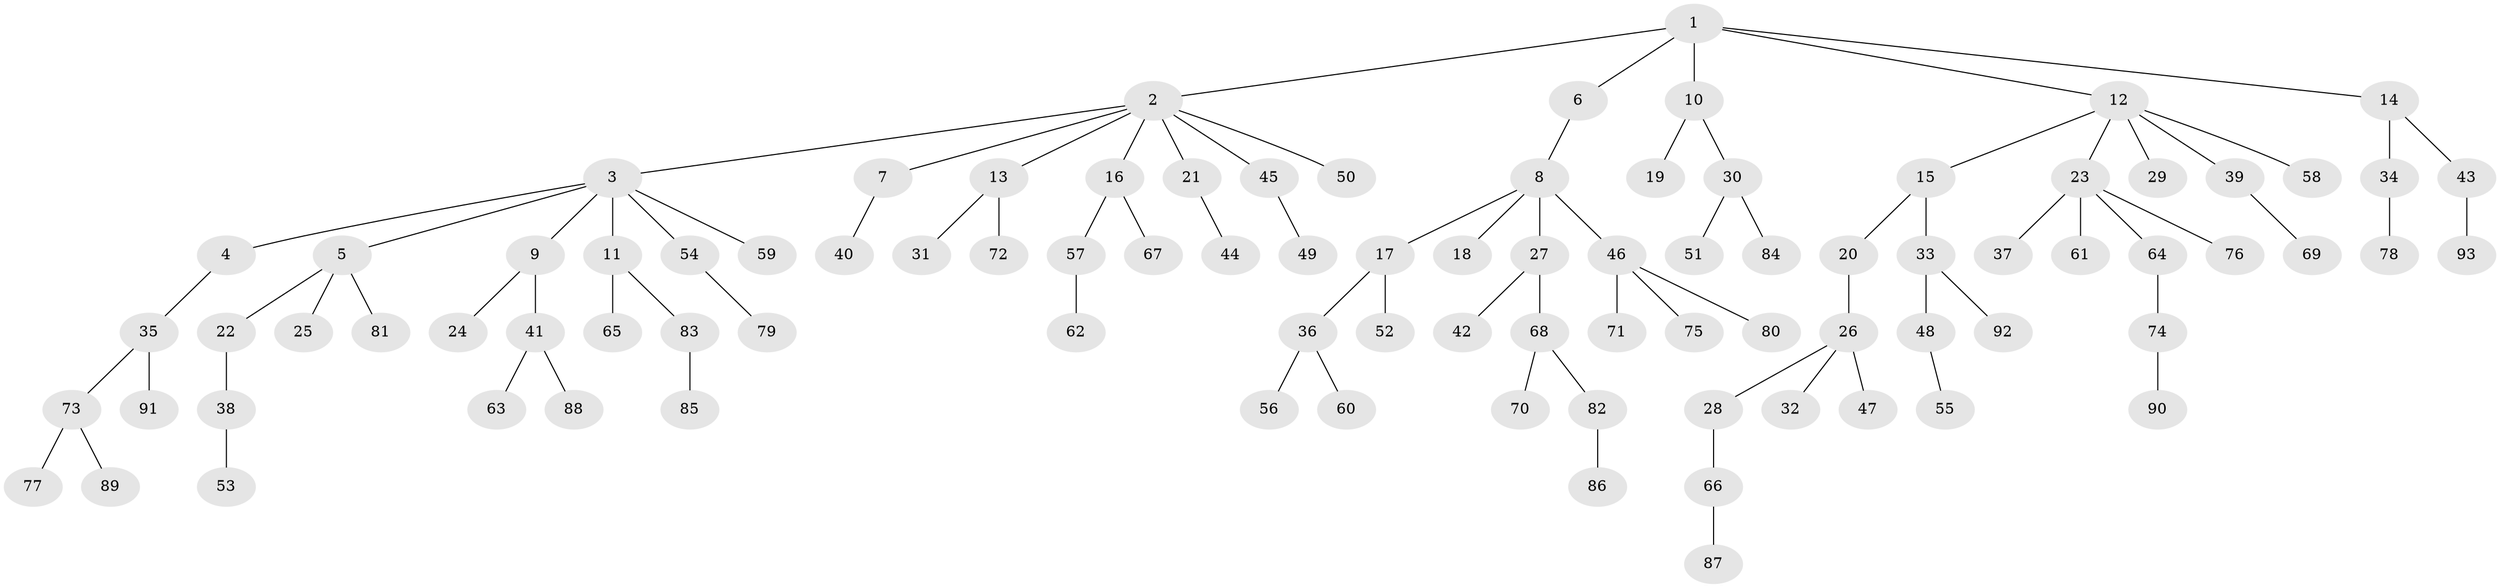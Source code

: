 // coarse degree distribution, {5: 0.030303030303030304, 2: 0.2878787878787879, 3: 0.15151515151515152, 4: 0.030303030303030304, 1: 0.4696969696969697, 7: 0.015151515151515152, 6: 0.015151515151515152}
// Generated by graph-tools (version 1.1) at 2025/37/03/04/25 23:37:23]
// undirected, 93 vertices, 92 edges
graph export_dot {
  node [color=gray90,style=filled];
  1;
  2;
  3;
  4;
  5;
  6;
  7;
  8;
  9;
  10;
  11;
  12;
  13;
  14;
  15;
  16;
  17;
  18;
  19;
  20;
  21;
  22;
  23;
  24;
  25;
  26;
  27;
  28;
  29;
  30;
  31;
  32;
  33;
  34;
  35;
  36;
  37;
  38;
  39;
  40;
  41;
  42;
  43;
  44;
  45;
  46;
  47;
  48;
  49;
  50;
  51;
  52;
  53;
  54;
  55;
  56;
  57;
  58;
  59;
  60;
  61;
  62;
  63;
  64;
  65;
  66;
  67;
  68;
  69;
  70;
  71;
  72;
  73;
  74;
  75;
  76;
  77;
  78;
  79;
  80;
  81;
  82;
  83;
  84;
  85;
  86;
  87;
  88;
  89;
  90;
  91;
  92;
  93;
  1 -- 2;
  1 -- 6;
  1 -- 10;
  1 -- 12;
  1 -- 14;
  2 -- 3;
  2 -- 7;
  2 -- 13;
  2 -- 16;
  2 -- 21;
  2 -- 45;
  2 -- 50;
  3 -- 4;
  3 -- 5;
  3 -- 9;
  3 -- 11;
  3 -- 54;
  3 -- 59;
  4 -- 35;
  5 -- 22;
  5 -- 25;
  5 -- 81;
  6 -- 8;
  7 -- 40;
  8 -- 17;
  8 -- 18;
  8 -- 27;
  8 -- 46;
  9 -- 24;
  9 -- 41;
  10 -- 19;
  10 -- 30;
  11 -- 65;
  11 -- 83;
  12 -- 15;
  12 -- 23;
  12 -- 29;
  12 -- 39;
  12 -- 58;
  13 -- 31;
  13 -- 72;
  14 -- 34;
  14 -- 43;
  15 -- 20;
  15 -- 33;
  16 -- 57;
  16 -- 67;
  17 -- 36;
  17 -- 52;
  20 -- 26;
  21 -- 44;
  22 -- 38;
  23 -- 37;
  23 -- 61;
  23 -- 64;
  23 -- 76;
  26 -- 28;
  26 -- 32;
  26 -- 47;
  27 -- 42;
  27 -- 68;
  28 -- 66;
  30 -- 51;
  30 -- 84;
  33 -- 48;
  33 -- 92;
  34 -- 78;
  35 -- 73;
  35 -- 91;
  36 -- 56;
  36 -- 60;
  38 -- 53;
  39 -- 69;
  41 -- 63;
  41 -- 88;
  43 -- 93;
  45 -- 49;
  46 -- 71;
  46 -- 75;
  46 -- 80;
  48 -- 55;
  54 -- 79;
  57 -- 62;
  64 -- 74;
  66 -- 87;
  68 -- 70;
  68 -- 82;
  73 -- 77;
  73 -- 89;
  74 -- 90;
  82 -- 86;
  83 -- 85;
}
